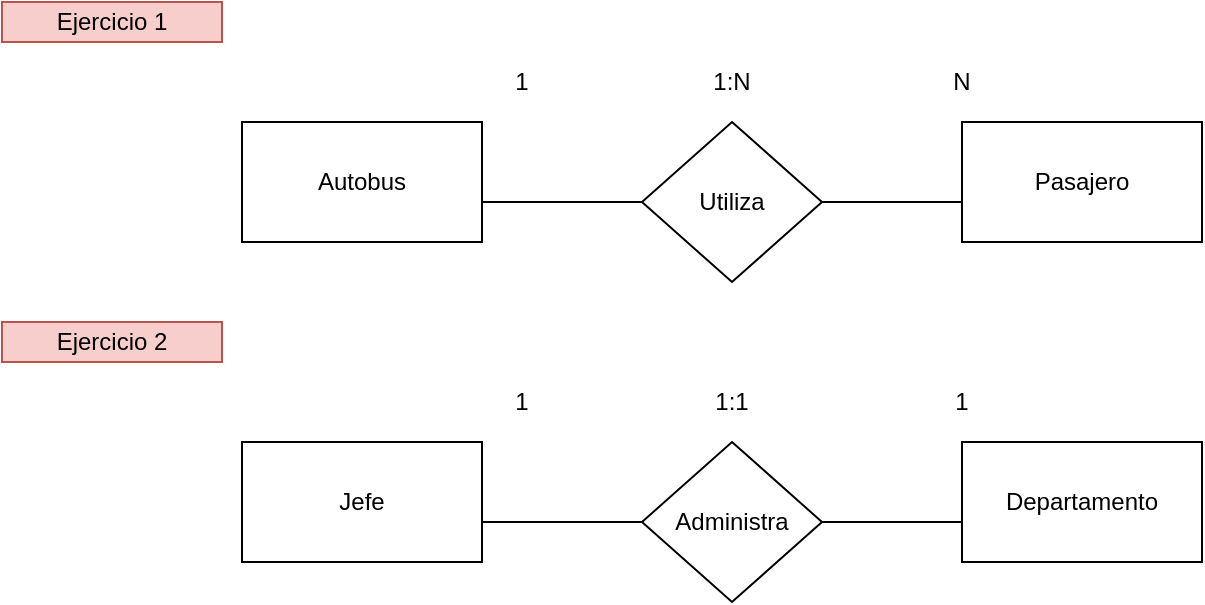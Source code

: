 <mxfile version="14.9.2" type="github">
  <diagram id="Z3hmOVS42n_ZHsRKefQ0" name="Page-1">
    <mxGraphModel dx="722" dy="408" grid="1" gridSize="10" guides="1" tooltips="1" connect="1" arrows="1" fold="1" page="1" pageScale="1" pageWidth="827" pageHeight="1169" math="0" shadow="0">
      <root>
        <mxCell id="0" />
        <mxCell id="1" parent="0" />
        <mxCell id="W2WLRzE284bscgdLRpvr-1" value="Autobus" style="rounded=0;whiteSpace=wrap;html=1;" vertex="1" parent="1">
          <mxGeometry x="160" y="200" width="120" height="60" as="geometry" />
        </mxCell>
        <mxCell id="W2WLRzE284bscgdLRpvr-2" value="Pasajero" style="rounded=0;whiteSpace=wrap;html=1;" vertex="1" parent="1">
          <mxGeometry x="520" y="200" width="120" height="60" as="geometry" />
        </mxCell>
        <mxCell id="W2WLRzE284bscgdLRpvr-6" style="edgeStyle=orthogonalEdgeStyle;rounded=0;orthogonalLoop=1;jettySize=auto;html=1;entryX=0;entryY=0.667;entryDx=0;entryDy=0;entryPerimeter=0;endArrow=none;endFill=0;" edge="1" parent="1" source="W2WLRzE284bscgdLRpvr-3" target="W2WLRzE284bscgdLRpvr-2">
          <mxGeometry relative="1" as="geometry" />
        </mxCell>
        <mxCell id="W2WLRzE284bscgdLRpvr-3" value="Utiliza" style="rhombus;whiteSpace=wrap;html=1;" vertex="1" parent="1">
          <mxGeometry x="360" y="200" width="90" height="80" as="geometry" />
        </mxCell>
        <mxCell id="W2WLRzE284bscgdLRpvr-5" value="" style="endArrow=none;html=1;entryX=0;entryY=0.5;entryDx=0;entryDy=0;" edge="1" parent="1" target="W2WLRzE284bscgdLRpvr-3">
          <mxGeometry width="50" height="50" relative="1" as="geometry">
            <mxPoint x="280" y="240" as="sourcePoint" />
            <mxPoint x="330" y="190" as="targetPoint" />
          </mxGeometry>
        </mxCell>
        <mxCell id="W2WLRzE284bscgdLRpvr-7" value="1" style="text;html=1;strokeColor=none;fillColor=none;align=center;verticalAlign=middle;whiteSpace=wrap;rounded=0;" vertex="1" parent="1">
          <mxGeometry x="280" y="170" width="40" height="20" as="geometry" />
        </mxCell>
        <mxCell id="W2WLRzE284bscgdLRpvr-8" value="N" style="text;html=1;strokeColor=none;fillColor=none;align=center;verticalAlign=middle;whiteSpace=wrap;rounded=0;" vertex="1" parent="1">
          <mxGeometry x="500" y="170" width="40" height="20" as="geometry" />
        </mxCell>
        <mxCell id="W2WLRzE284bscgdLRpvr-9" value="1:N" style="text;html=1;strokeColor=none;fillColor=none;align=center;verticalAlign=middle;whiteSpace=wrap;rounded=0;" vertex="1" parent="1">
          <mxGeometry x="385" y="170" width="40" height="20" as="geometry" />
        </mxCell>
        <mxCell id="W2WLRzE284bscgdLRpvr-11" value="Ejercicio 1" style="text;html=1;strokeColor=#b85450;fillColor=#f8cecc;align=center;verticalAlign=middle;whiteSpace=wrap;rounded=0;" vertex="1" parent="1">
          <mxGeometry x="40" y="140" width="110" height="20" as="geometry" />
        </mxCell>
        <mxCell id="W2WLRzE284bscgdLRpvr-12" value="Jefe" style="rounded=0;whiteSpace=wrap;html=1;" vertex="1" parent="1">
          <mxGeometry x="160" y="360" width="120" height="60" as="geometry" />
        </mxCell>
        <mxCell id="W2WLRzE284bscgdLRpvr-13" value="Departamento" style="rounded=0;whiteSpace=wrap;html=1;" vertex="1" parent="1">
          <mxGeometry x="520" y="360" width="120" height="60" as="geometry" />
        </mxCell>
        <mxCell id="W2WLRzE284bscgdLRpvr-14" style="edgeStyle=orthogonalEdgeStyle;rounded=0;orthogonalLoop=1;jettySize=auto;html=1;entryX=0;entryY=0.667;entryDx=0;entryDy=0;entryPerimeter=0;endArrow=none;endFill=0;" edge="1" parent="1" source="W2WLRzE284bscgdLRpvr-15" target="W2WLRzE284bscgdLRpvr-13">
          <mxGeometry relative="1" as="geometry" />
        </mxCell>
        <mxCell id="W2WLRzE284bscgdLRpvr-15" value="Administra" style="rhombus;whiteSpace=wrap;html=1;" vertex="1" parent="1">
          <mxGeometry x="360" y="360" width="90" height="80" as="geometry" />
        </mxCell>
        <mxCell id="W2WLRzE284bscgdLRpvr-16" value="" style="endArrow=none;html=1;entryX=0;entryY=0.5;entryDx=0;entryDy=0;" edge="1" parent="1" target="W2WLRzE284bscgdLRpvr-15">
          <mxGeometry width="50" height="50" relative="1" as="geometry">
            <mxPoint x="280.0" y="400" as="sourcePoint" />
            <mxPoint x="330" y="350" as="targetPoint" />
          </mxGeometry>
        </mxCell>
        <mxCell id="W2WLRzE284bscgdLRpvr-17" value="1" style="text;html=1;strokeColor=none;fillColor=none;align=center;verticalAlign=middle;whiteSpace=wrap;rounded=0;" vertex="1" parent="1">
          <mxGeometry x="280" y="330" width="40" height="20" as="geometry" />
        </mxCell>
        <mxCell id="W2WLRzE284bscgdLRpvr-18" value="1" style="text;html=1;strokeColor=none;fillColor=none;align=center;verticalAlign=middle;whiteSpace=wrap;rounded=0;" vertex="1" parent="1">
          <mxGeometry x="500" y="330" width="40" height="20" as="geometry" />
        </mxCell>
        <mxCell id="W2WLRzE284bscgdLRpvr-19" value="1:1" style="text;html=1;strokeColor=none;fillColor=none;align=center;verticalAlign=middle;whiteSpace=wrap;rounded=0;" vertex="1" parent="1">
          <mxGeometry x="385" y="330" width="40" height="20" as="geometry" />
        </mxCell>
        <mxCell id="W2WLRzE284bscgdLRpvr-20" value="Ejercicio 2" style="text;html=1;strokeColor=#b85450;fillColor=#f8cecc;align=center;verticalAlign=middle;whiteSpace=wrap;rounded=0;" vertex="1" parent="1">
          <mxGeometry x="40" y="300" width="110" height="20" as="geometry" />
        </mxCell>
      </root>
    </mxGraphModel>
  </diagram>
</mxfile>
